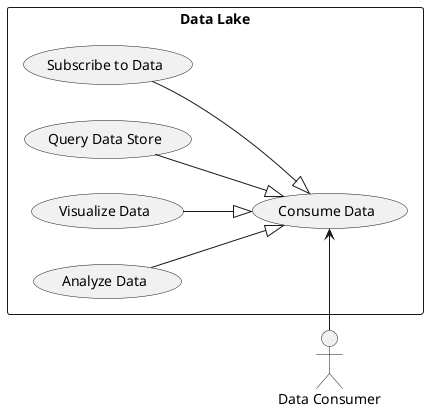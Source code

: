 @startuml

left to right direction

:Data Consumer: as Actor

rectangle "Data Lake" {
    (Consume Data) as U1
    (Subscribe to Data) as U11
    (Query Data Store) as U12
    (Visualize Data) as U13
    (Analyze Data) as U14
}

U11 --|> U1
U12 --|> U1
U13 --|> U1
U14 --|> U1
Actor -> U1

@enduml

